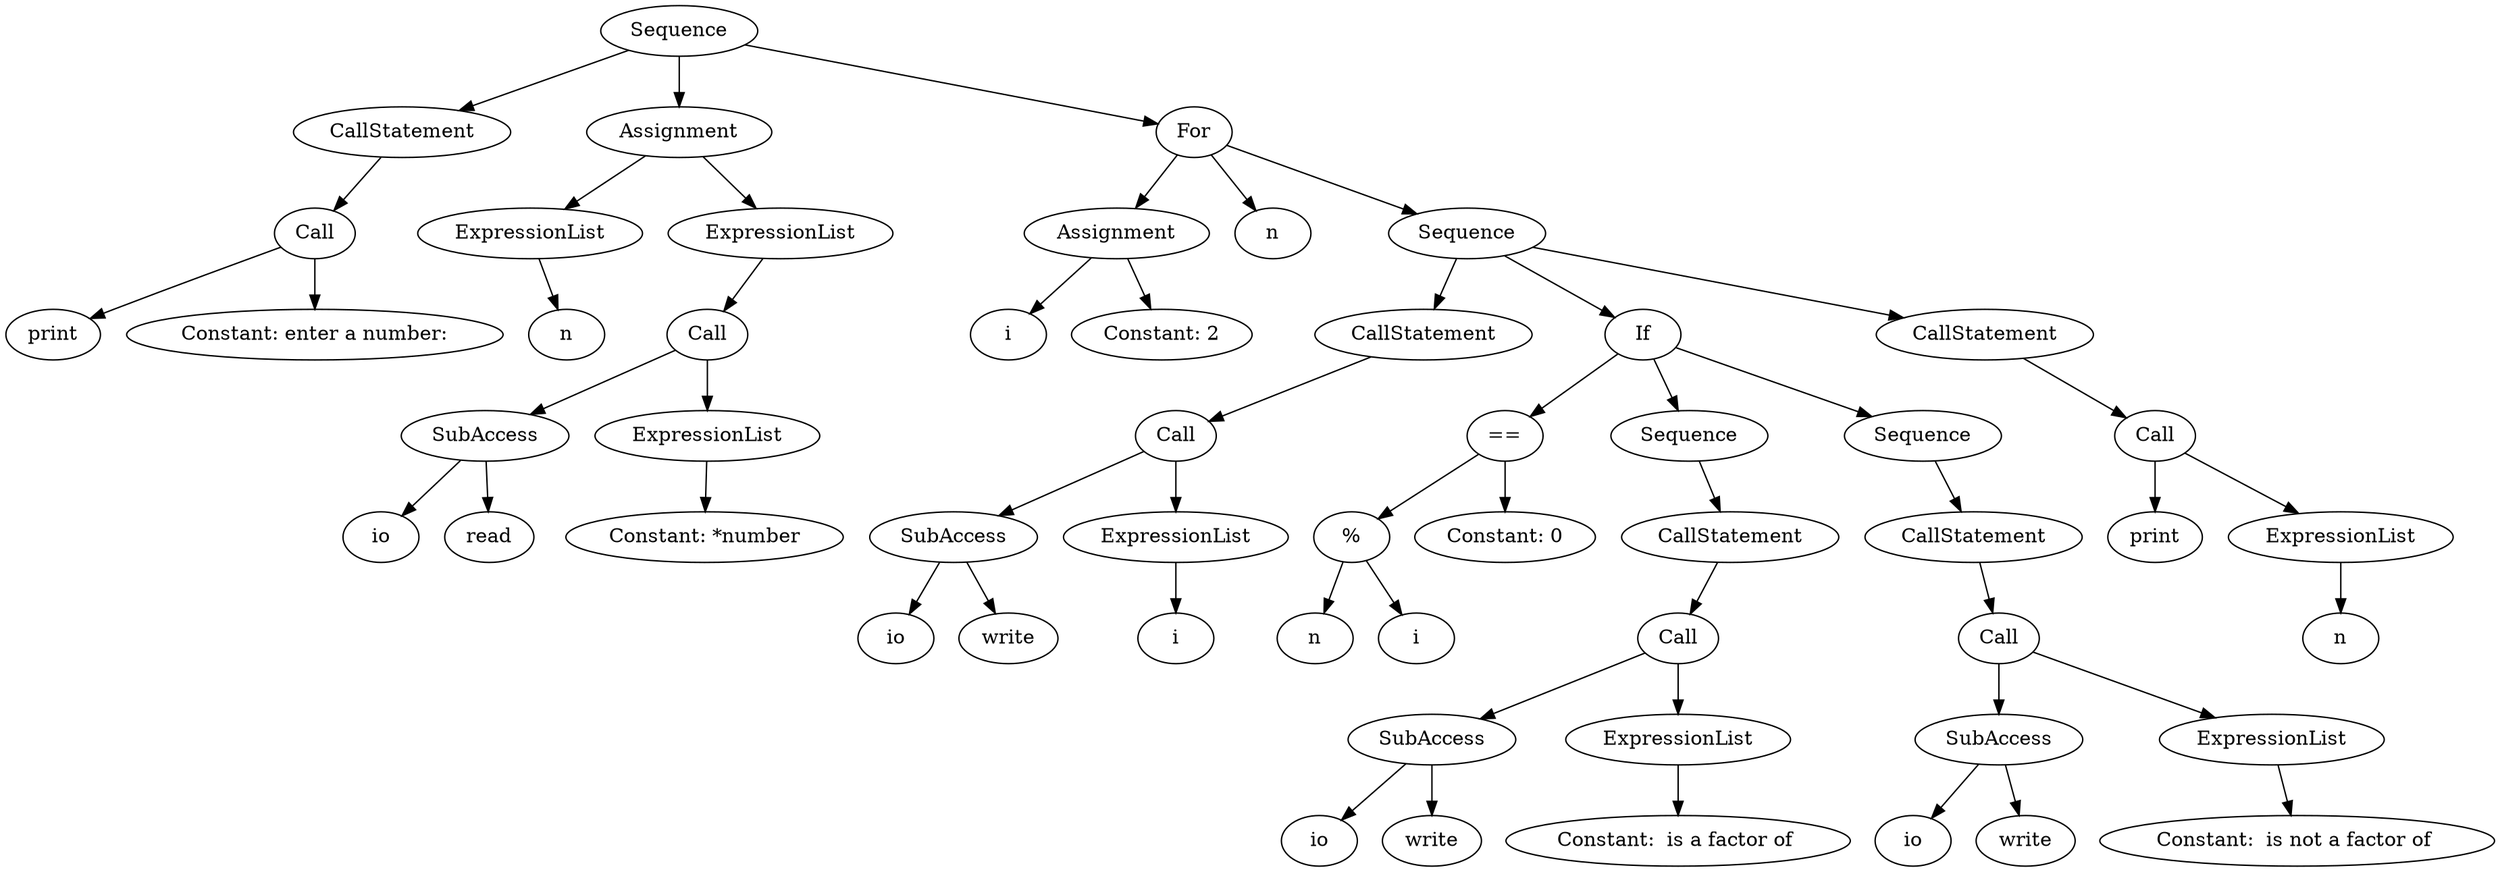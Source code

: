 digraph {
  0[label="Sequence"];
  1[label="CallStatement"];
  0 -> 1
  2[label="Call"];
  1 -> 2
  3[label="print"];
  2 -> 3
  4[label="Constant: enter a number:"];
  2 -> 4
  5[label="Assignment"];
  0 -> 5
  6[label="ExpressionList"];
  5 -> 6
  7[label="n"];
  6 -> 7
  8[label="ExpressionList"];
  5 -> 8
  9[label="Call"];
  8 -> 9
  10[label="SubAccess"];
  9 -> 10
  11[label="io"];
  10 -> 11
  12[label="read"];
  10 -> 12
  13[label="ExpressionList"];
  9 -> 13
  14[label="Constant: *number"];
  13 -> 14
  15[label="For"];
  0 -> 15
  16[label="Assignment"];
  15 -> 16
  17[label="i"];
  16 -> 17
  18[label="Constant: 2"];
  16 -> 18
  19[label="n"];
  15 -> 19
  20[label="Sequence"];
  15 -> 20
  21[label="CallStatement"];
  20 -> 21
  22[label="Call"];
  21 -> 22
  23[label="SubAccess"];
  22 -> 23
  24[label="io"];
  23 -> 24
  25[label="write"];
  23 -> 25
  26[label="ExpressionList"];
  22 -> 26
  27[label="i"];
  26 -> 27
  28[label="If"];
  20 -> 28
  29[label="=="];
  28 -> 29
  30[label="%"];
  29 -> 30
  31[label="n"];
  30 -> 31
  32[label="i"];
  30 -> 32
  33[label="Constant: 0"];
  29 -> 33
  34[label="Sequence"];
  28 -> 34
  35[label="CallStatement"];
  34 -> 35
  36[label="Call"];
  35 -> 36
  37[label="SubAccess"];
  36 -> 37
  38[label="io"];
  37 -> 38
  39[label="write"];
  37 -> 39
  40[label="ExpressionList"];
  36 -> 40
  41[label="Constant:  is a factor of "];
  40 -> 41
  42[label="Sequence"];
  28 -> 42
  43[label="CallStatement"];
  42 -> 43
  44[label="Call"];
  43 -> 44
  45[label="SubAccess"];
  44 -> 45
  46[label="io"];
  45 -> 46
  47[label="write"];
  45 -> 47
  48[label="ExpressionList"];
  44 -> 48
  49[label="Constant:  is not a factor of "];
  48 -> 49
  50[label="CallStatement"];
  20 -> 50
  51[label="Call"];
  50 -> 51
  52[label="print"];
  51 -> 52
  53[label="ExpressionList"];
  51 -> 53
  54[label="n"];
  53 -> 54
}
